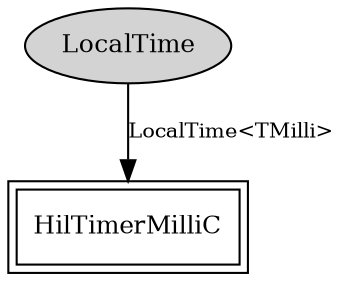 digraph "tos.system.LocalTimeMilliC" {
  n0x2ace82693dc0 [shape=ellipse, style=filled, label="LocalTime", fontsize=12];
  "HilTimerMilliC" [fontsize=12, shape=box,peripheries=2, URL="../chtml/tos.platforms.mica.HilTimerMilliC.html"];
  "n0x2ace82693dc0" -> "HilTimerMilliC" [label="LocalTime<TMilli>", URL="../ihtml/tos.lib.timer.LocalTime.html", fontsize=10];
}
